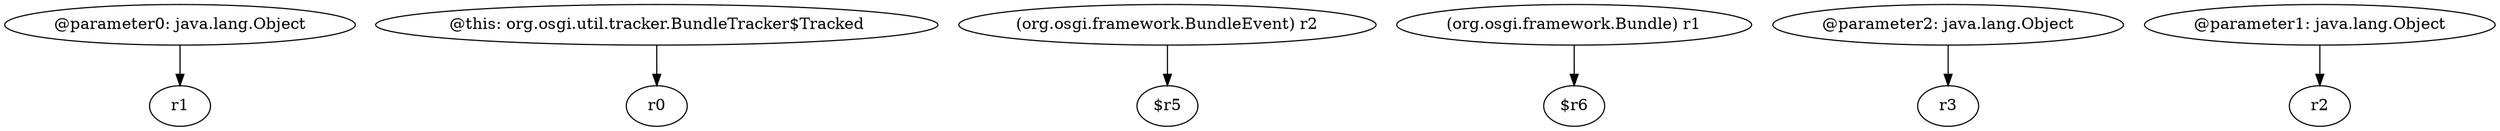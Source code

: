 digraph g {
0[label="@parameter0: java.lang.Object"]
1[label="r1"]
0->1[label=""]
2[label="@this: org.osgi.util.tracker.BundleTracker$Tracked"]
3[label="r0"]
2->3[label=""]
4[label="(org.osgi.framework.BundleEvent) r2"]
5[label="$r5"]
4->5[label=""]
6[label="(org.osgi.framework.Bundle) r1"]
7[label="$r6"]
6->7[label=""]
8[label="@parameter2: java.lang.Object"]
9[label="r3"]
8->9[label=""]
10[label="@parameter1: java.lang.Object"]
11[label="r2"]
10->11[label=""]
}